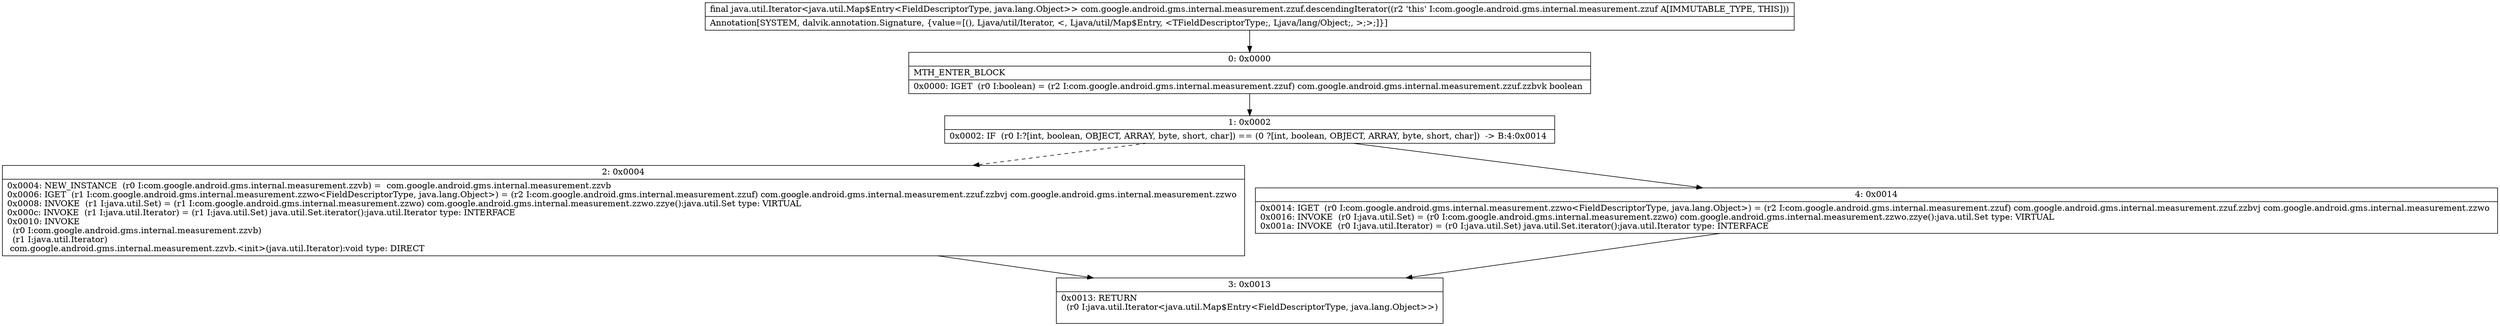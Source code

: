 digraph "CFG forcom.google.android.gms.internal.measurement.zzuf.descendingIterator()Ljava\/util\/Iterator;" {
Node_0 [shape=record,label="{0\:\ 0x0000|MTH_ENTER_BLOCK\l|0x0000: IGET  (r0 I:boolean) = (r2 I:com.google.android.gms.internal.measurement.zzuf) com.google.android.gms.internal.measurement.zzuf.zzbvk boolean \l}"];
Node_1 [shape=record,label="{1\:\ 0x0002|0x0002: IF  (r0 I:?[int, boolean, OBJECT, ARRAY, byte, short, char]) == (0 ?[int, boolean, OBJECT, ARRAY, byte, short, char])  \-\> B:4:0x0014 \l}"];
Node_2 [shape=record,label="{2\:\ 0x0004|0x0004: NEW_INSTANCE  (r0 I:com.google.android.gms.internal.measurement.zzvb) =  com.google.android.gms.internal.measurement.zzvb \l0x0006: IGET  (r1 I:com.google.android.gms.internal.measurement.zzwo\<FieldDescriptorType, java.lang.Object\>) = (r2 I:com.google.android.gms.internal.measurement.zzuf) com.google.android.gms.internal.measurement.zzuf.zzbvj com.google.android.gms.internal.measurement.zzwo \l0x0008: INVOKE  (r1 I:java.util.Set) = (r1 I:com.google.android.gms.internal.measurement.zzwo) com.google.android.gms.internal.measurement.zzwo.zzye():java.util.Set type: VIRTUAL \l0x000c: INVOKE  (r1 I:java.util.Iterator) = (r1 I:java.util.Set) java.util.Set.iterator():java.util.Iterator type: INTERFACE \l0x0010: INVOKE  \l  (r0 I:com.google.android.gms.internal.measurement.zzvb)\l  (r1 I:java.util.Iterator)\l com.google.android.gms.internal.measurement.zzvb.\<init\>(java.util.Iterator):void type: DIRECT \l}"];
Node_3 [shape=record,label="{3\:\ 0x0013|0x0013: RETURN  \l  (r0 I:java.util.Iterator\<java.util.Map$Entry\<FieldDescriptorType, java.lang.Object\>\>)\l \l}"];
Node_4 [shape=record,label="{4\:\ 0x0014|0x0014: IGET  (r0 I:com.google.android.gms.internal.measurement.zzwo\<FieldDescriptorType, java.lang.Object\>) = (r2 I:com.google.android.gms.internal.measurement.zzuf) com.google.android.gms.internal.measurement.zzuf.zzbvj com.google.android.gms.internal.measurement.zzwo \l0x0016: INVOKE  (r0 I:java.util.Set) = (r0 I:com.google.android.gms.internal.measurement.zzwo) com.google.android.gms.internal.measurement.zzwo.zzye():java.util.Set type: VIRTUAL \l0x001a: INVOKE  (r0 I:java.util.Iterator) = (r0 I:java.util.Set) java.util.Set.iterator():java.util.Iterator type: INTERFACE \l}"];
MethodNode[shape=record,label="{final java.util.Iterator\<java.util.Map$Entry\<FieldDescriptorType, java.lang.Object\>\> com.google.android.gms.internal.measurement.zzuf.descendingIterator((r2 'this' I:com.google.android.gms.internal.measurement.zzuf A[IMMUTABLE_TYPE, THIS]))  | Annotation[SYSTEM, dalvik.annotation.Signature, \{value=[(), Ljava\/util\/Iterator, \<, Ljava\/util\/Map$Entry, \<TFieldDescriptorType;, Ljava\/lang\/Object;, \>;\>;]\}]\l}"];
MethodNode -> Node_0;
Node_0 -> Node_1;
Node_1 -> Node_2[style=dashed];
Node_1 -> Node_4;
Node_2 -> Node_3;
Node_4 -> Node_3;
}

